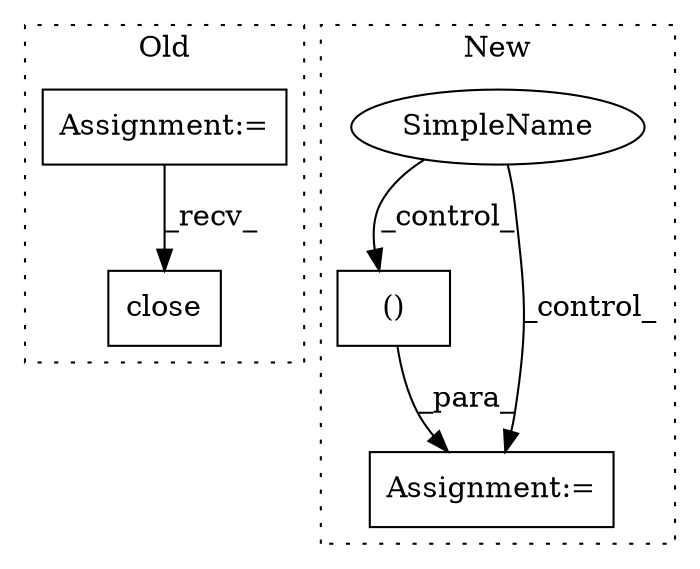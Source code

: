 digraph G {
subgraph cluster0 {
1 [label="close" a="32" s="4908" l="7" shape="box"];
3 [label="Assignment:=" a="7" s="4293" l="15" shape="box"];
label = "Old";
style="dotted";
}
subgraph cluster1 {
2 [label="()" a="106" s="4330" l="25" shape="box"];
4 [label="Assignment:=" a="7" s="4284" l="1" shape="box"];
5 [label="SimpleName" a="42" s="" l="" shape="ellipse"];
label = "New";
style="dotted";
}
2 -> 4 [label="_para_"];
3 -> 1 [label="_recv_"];
5 -> 2 [label="_control_"];
5 -> 4 [label="_control_"];
}